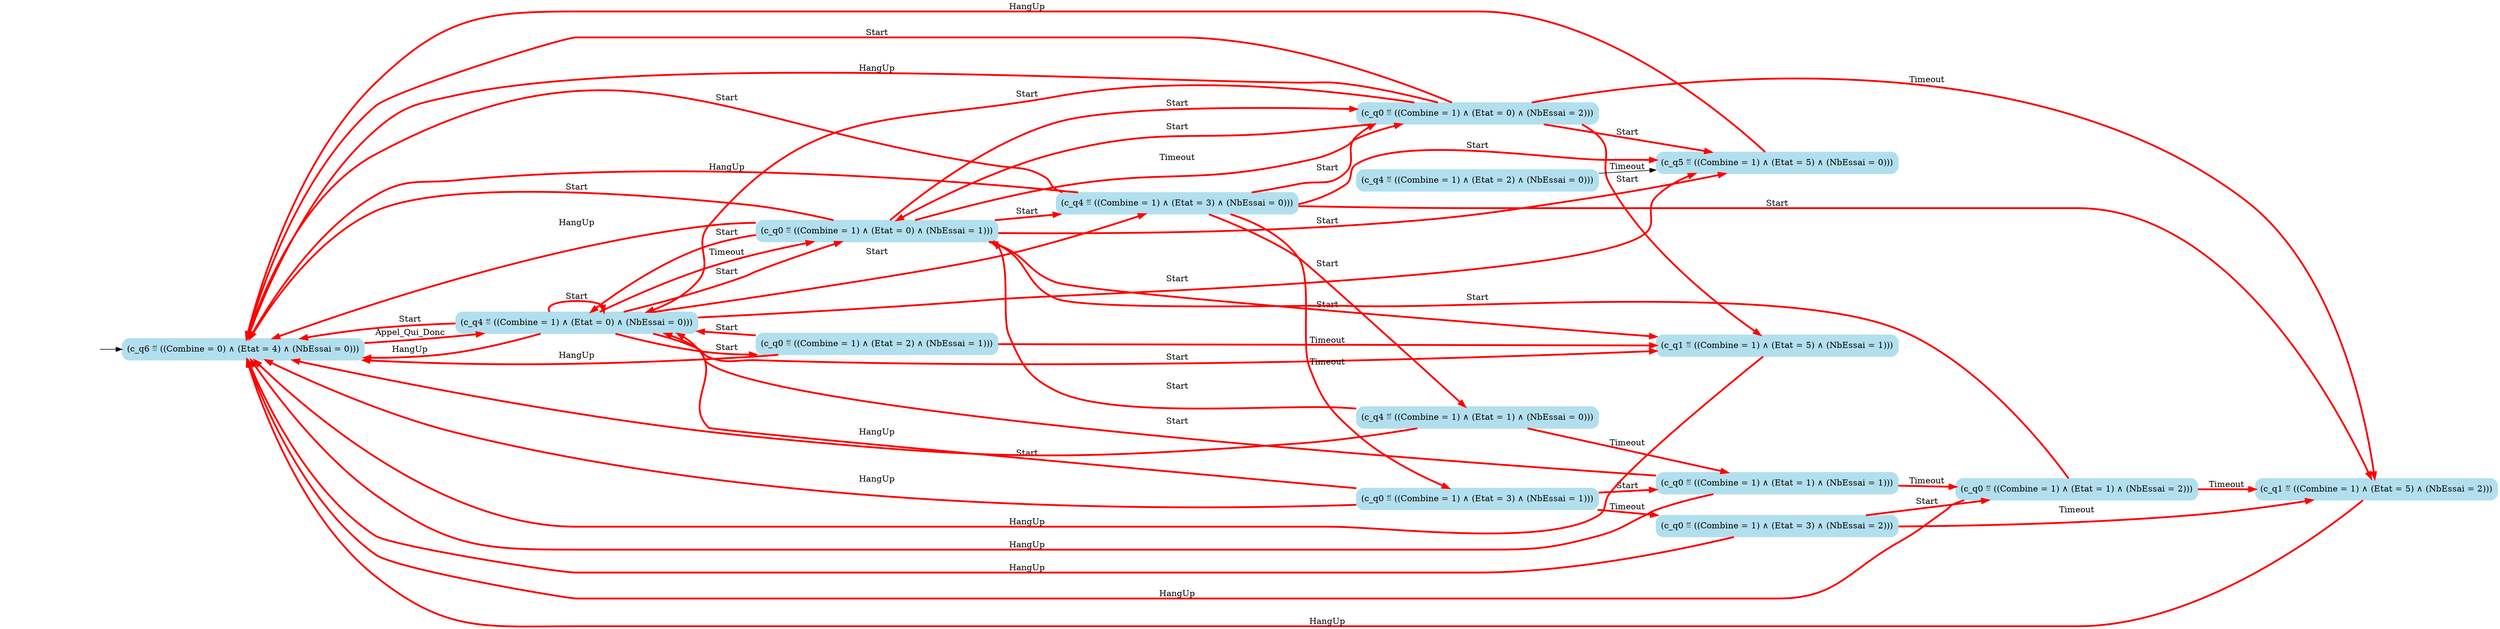digraph G {

	rankdir = LR;

	start_c_q6_109[style=invisible];

	node[shape=box, style="rounded, filled", color=lightblue2];

	c_q5_107[label="(c_q5 ≝ ((Combine = 1) ∧ (Etat = 5) ∧ (NbEssai = 0)))"];
	c_q0_96[label="(c_q0 ≝ ((Combine = 1) ∧ (Etat = 0) ∧ (NbEssai = 1)))"];
	c_q0_62[label="(c_q0 ≝ ((Combine = 1) ∧ (Etat = 3) ∧ (NbEssai = 1)))"];
	c_q0_90[label="(c_q0 ≝ ((Combine = 1) ∧ (Etat = 1) ∧ (NbEssai = 2)))"];
	c_q0_58[label="(c_q0 ≝ ((Combine = 1) ∧ (Etat = 2) ∧ (NbEssai = 1)))"];
	c_q0_84[label="(c_q0 ≝ ((Combine = 1) ∧ (Etat = 3) ∧ (NbEssai = 2)))"];
	c_q0_78[label="(c_q0 ≝ ((Combine = 1) ∧ (Etat = 1) ∧ (NbEssai = 1)))"];
	c_q0_108[label="(c_q0 ≝ ((Combine = 1) ∧ (Etat = 0) ∧ (NbEssai = 2)))"];
	c_q4_70[label="(c_q4 ≝ ((Combine = 1) ∧ (Etat = 1) ∧ (NbEssai = 0)))"];
	c_q6_109[label="(c_q6 ≝ ((Combine = 0) ∧ (Etat = 4) ∧ (NbEssai = 0)))"];
	c_q4_34[label="(c_q4 ≝ ((Combine = 1) ∧ (Etat = 2) ∧ (NbEssai = 0)))"];
	c_q4_104[label="(c_q4 ≝ ((Combine = 1) ∧ (Etat = 0) ∧ (NbEssai = 0)))"];
	c_q1_89[label="(c_q1 ≝ ((Combine = 1) ∧ (Etat = 5) ∧ (NbEssai = 2)))"];
	c_q4_93[label="(c_q4 ≝ ((Combine = 1) ∧ (Etat = 3) ∧ (NbEssai = 0)))"];
	c_q1_99[label="(c_q1 ≝ ((Combine = 1) ∧ (Etat = 5) ∧ (NbEssai = 1)))"];

	start_c_q6_109 -> c_q6_109;
	c_q6_109 -> c_q4_104[label="Appel_Qui_Donc", penwidth=3, color=red];
	c_q0_62 -> c_q0_78[label="Start", penwidth=3, color=red];
	c_q0_96 -> c_q0_108[label="Timeout", penwidth=3, color=red];
	c_q0_96 -> c_q1_99[label="Start", penwidth=3, color=red];
	c_q0_108 -> c_q1_89[label="Timeout", penwidth=3, color=red];
	c_q0_62 -> c_q4_104[label="Start", penwidth=3, color=red];
	c_q0_96 -> c_q5_107[label="Start", penwidth=3, color=red];
	c_q0_96 -> c_q6_109[label="Start", penwidth=3, color=red];
	c_q0_96 -> c_q6_109[label="HangUp", penwidth=3, color=red];
	c_q1_89 -> c_q6_109[label="HangUp", penwidth=3, color=red];
	c_q4_104 -> c_q4_93[label="Start", penwidth=3, color=red];
	c_q4_104 -> c_q4_104[label="Start", penwidth=3, color=red];
	c_q4_93 -> c_q0_108[label="Start", penwidth=3, color=red];
	c_q4_104 -> c_q0_58[label="Start", penwidth=3, color=red];
	c_q4_93 -> c_q0_62[label="Timeout", penwidth=3, color=red];
	c_q4_93 -> c_q1_89[label="Start", penwidth=3, color=red];
	c_q4_93 -> c_q5_107[label="Start", penwidth=3, color=red];
	c_q4_34 -> c_q5_107[label="Timeout"];
	c_q4_93 -> c_q6_109[label="Start", penwidth=3, color=red];
	c_q4_93 -> c_q6_109[label="HangUp", penwidth=3, color=red];
	c_q5_107 -> c_q6_109[label="HangUp", penwidth=3, color=red];
	c_q4_104 -> c_q0_96[label="Start", penwidth=3, color=red];
	c_q4_104 -> c_q0_96[label="Timeout", penwidth=3, color=red];
	c_q4_104 -> c_q6_109[label="HangUp", penwidth=3, color=red];
	c_q4_93 -> c_q4_70[label="Start", penwidth=3, color=red];
	c_q0_108 -> c_q0_96[label="Start", penwidth=3, color=red];
	c_q0_108 -> c_q6_109[label="HangUp", penwidth=3, color=red];
	c_q0_58 -> c_q4_104[label="Start", penwidth=3, color=red];
	c_q0_58 -> c_q1_99[label="Timeout", penwidth=3, color=red];
	c_q0_58 -> c_q6_109[label="HangUp", penwidth=3, color=red];
	c_q0_62 -> c_q0_84[label="Timeout", penwidth=3, color=red];
	c_q0_62 -> c_q6_109[label="HangUp", penwidth=3, color=red];
	c_q0_96 -> c_q4_104[label="Start", penwidth=3, color=red];
	c_q4_70 -> c_q0_96[label="Start", penwidth=3, color=red];
	c_q4_70 -> c_q0_78[label="Timeout", penwidth=3, color=red];
	c_q4_70 -> c_q6_109[label="HangUp", penwidth=3, color=red];
	c_q1_99 -> c_q6_109[label="HangUp", penwidth=3, color=red];
	c_q0_78 -> c_q4_104[label="Start", penwidth=3, color=red];
	c_q0_78 -> c_q0_90[label="Timeout", penwidth=3, color=red];
	c_q0_78 -> c_q6_109[label="HangUp", penwidth=3, color=red];
	c_q0_84 -> c_q0_90[label="Start", penwidth=3, color=red];
	c_q0_84 -> c_q1_89[label="Timeout", penwidth=3, color=red];
	c_q0_84 -> c_q6_109[label="HangUp", penwidth=3, color=red];
	c_q0_90 -> c_q0_96[label="Start", penwidth=3, color=red];
	c_q0_90 -> c_q1_89[label="Timeout", penwidth=3, color=red];
	c_q0_90 -> c_q6_109[label="HangUp", penwidth=3, color=red];
	c_q0_96 -> c_q4_93[label="Start", penwidth=3, color=red];
	c_q4_104 -> c_q1_99[label="Start", penwidth=3, color=red];
	c_q0_96 -> c_q0_108[label="Start", penwidth=3, color=red];
	c_q0_108 -> c_q1_99[label="Start", penwidth=3, color=red];
	c_q0_108 -> c_q4_104[label="Start", penwidth=3, color=red];
	c_q4_104 -> c_q5_107[label="Start", penwidth=3, color=red];
	c_q4_104 -> c_q6_109[label="Start", penwidth=3, color=red];
	c_q0_108 -> c_q5_107[label="Start", penwidth=3, color=red];
	c_q0_108 -> c_q6_109[label="Start", penwidth=3, color=red];

}
